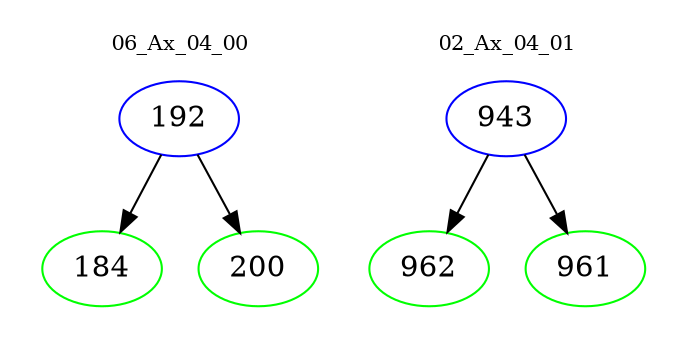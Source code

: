 digraph{
subgraph cluster_0 {
color = white
label = "06_Ax_04_00";
fontsize=10;
T0_192 [label="192", color="blue"]
T0_192 -> T0_184 [color="black"]
T0_184 [label="184", color="green"]
T0_192 -> T0_200 [color="black"]
T0_200 [label="200", color="green"]
}
subgraph cluster_1 {
color = white
label = "02_Ax_04_01";
fontsize=10;
T1_943 [label="943", color="blue"]
T1_943 -> T1_962 [color="black"]
T1_962 [label="962", color="green"]
T1_943 -> T1_961 [color="black"]
T1_961 [label="961", color="green"]
}
}
